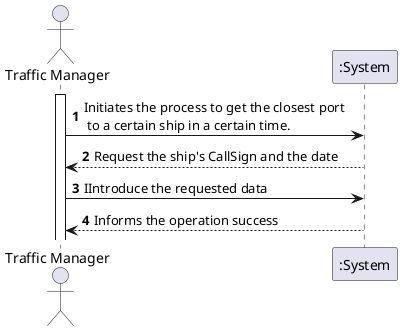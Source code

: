 @startuml
autonumber

actor "Traffic Manager" as M

activate M
M -> ":System": Initiates the process to get the closest port \n to a certain ship in a certain time.
":System" --> M --: Request the ship's CallSign and the date
M -> ":System": IIntroduce the requested data
":System" --> M --: Informs the operation success


@enduml